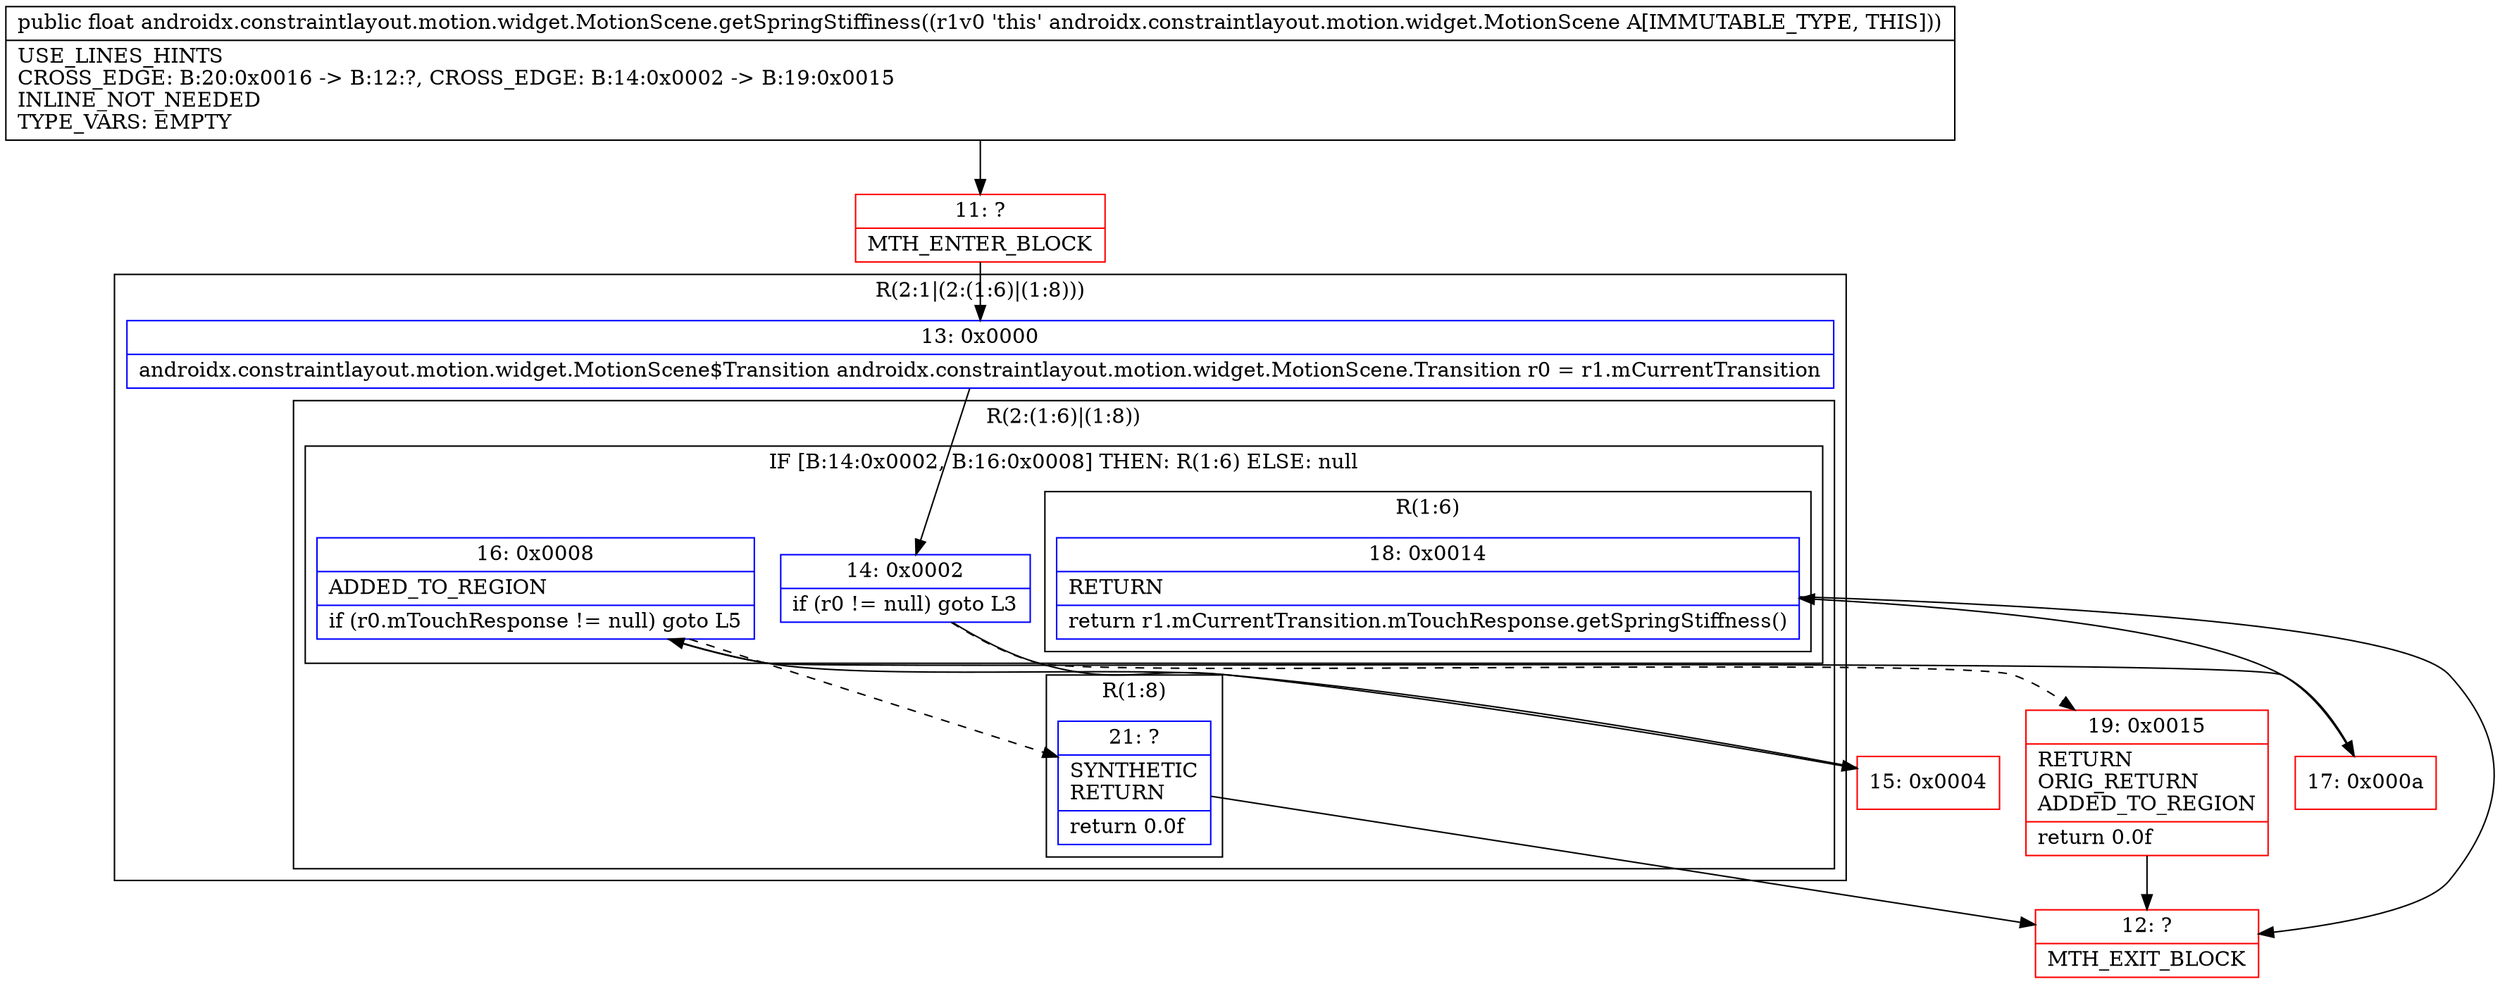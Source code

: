 digraph "CFG forandroidx.constraintlayout.motion.widget.MotionScene.getSpringStiffiness()F" {
subgraph cluster_Region_563912288 {
label = "R(2:1|(2:(1:6)|(1:8)))";
node [shape=record,color=blue];
Node_13 [shape=record,label="{13\:\ 0x0000|androidx.constraintlayout.motion.widget.MotionScene$Transition androidx.constraintlayout.motion.widget.MotionScene.Transition r0 = r1.mCurrentTransition\l}"];
subgraph cluster_Region_169637116 {
label = "R(2:(1:6)|(1:8))";
node [shape=record,color=blue];
subgraph cluster_IfRegion_444877505 {
label = "IF [B:14:0x0002, B:16:0x0008] THEN: R(1:6) ELSE: null";
node [shape=record,color=blue];
Node_14 [shape=record,label="{14\:\ 0x0002|if (r0 != null) goto L3\l}"];
Node_16 [shape=record,label="{16\:\ 0x0008|ADDED_TO_REGION\l|if (r0.mTouchResponse != null) goto L5\l}"];
subgraph cluster_Region_732848226 {
label = "R(1:6)";
node [shape=record,color=blue];
Node_18 [shape=record,label="{18\:\ 0x0014|RETURN\l|return r1.mCurrentTransition.mTouchResponse.getSpringStiffness()\l}"];
}
}
subgraph cluster_Region_1727199293 {
label = "R(1:8)";
node [shape=record,color=blue];
Node_21 [shape=record,label="{21\:\ ?|SYNTHETIC\lRETURN\l|return 0.0f\l}"];
}
}
}
Node_11 [shape=record,color=red,label="{11\:\ ?|MTH_ENTER_BLOCK\l}"];
Node_15 [shape=record,color=red,label="{15\:\ 0x0004}"];
Node_17 [shape=record,color=red,label="{17\:\ 0x000a}"];
Node_12 [shape=record,color=red,label="{12\:\ ?|MTH_EXIT_BLOCK\l}"];
Node_19 [shape=record,color=red,label="{19\:\ 0x0015|RETURN\lORIG_RETURN\lADDED_TO_REGION\l|return 0.0f\l}"];
MethodNode[shape=record,label="{public float androidx.constraintlayout.motion.widget.MotionScene.getSpringStiffiness((r1v0 'this' androidx.constraintlayout.motion.widget.MotionScene A[IMMUTABLE_TYPE, THIS]))  | USE_LINES_HINTS\lCROSS_EDGE: B:20:0x0016 \-\> B:12:?, CROSS_EDGE: B:14:0x0002 \-\> B:19:0x0015\lINLINE_NOT_NEEDED\lTYPE_VARS: EMPTY\l}"];
MethodNode -> Node_11;Node_13 -> Node_14;
Node_14 -> Node_15;
Node_14 -> Node_19[style=dashed];
Node_16 -> Node_17;
Node_16 -> Node_21[style=dashed];
Node_18 -> Node_12;
Node_21 -> Node_12;
Node_11 -> Node_13;
Node_15 -> Node_16;
Node_17 -> Node_18;
Node_19 -> Node_12;
}

